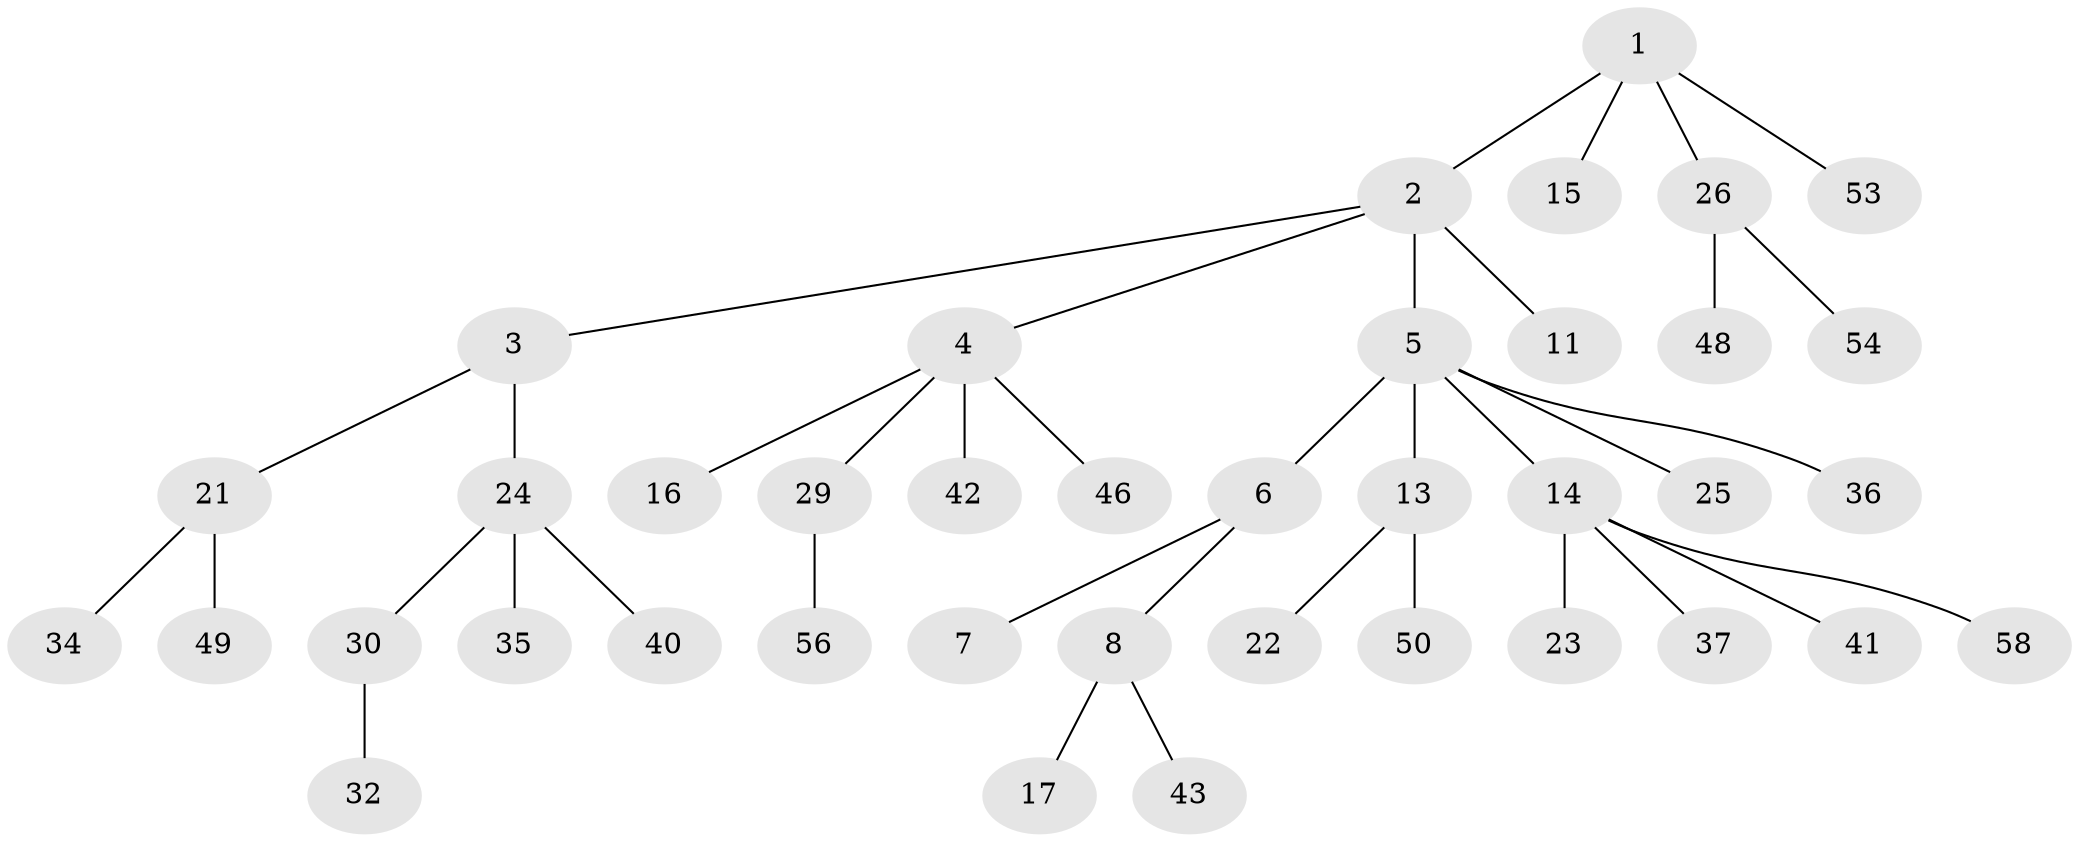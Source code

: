 // Generated by graph-tools (version 1.1) at 2025/52/02/27/25 19:52:11]
// undirected, 39 vertices, 38 edges
graph export_dot {
graph [start="1"]
  node [color=gray90,style=filled];
  1 [super="+12"];
  2 [super="+18"];
  3 [super="+9"];
  4 [super="+27"];
  5 [super="+10"];
  6 [super="+55"];
  7;
  8 [super="+33"];
  11;
  13 [super="+28"];
  14 [super="+19"];
  15;
  16 [super="+20"];
  17;
  21;
  22;
  23;
  24 [super="+31"];
  25;
  26 [super="+44"];
  29 [super="+39"];
  30 [super="+59"];
  32;
  34 [super="+45"];
  35 [super="+57"];
  36 [super="+38"];
  37;
  40 [super="+52"];
  41;
  42;
  43 [super="+47"];
  46;
  48;
  49 [super="+51"];
  50;
  53;
  54;
  56;
  58;
  1 -- 2;
  1 -- 15;
  1 -- 26;
  1 -- 53;
  2 -- 3;
  2 -- 4;
  2 -- 5;
  2 -- 11;
  3 -- 21;
  3 -- 24;
  4 -- 16;
  4 -- 42;
  4 -- 46;
  4 -- 29;
  5 -- 6;
  5 -- 13;
  5 -- 25;
  5 -- 36;
  5 -- 14;
  6 -- 7;
  6 -- 8;
  8 -- 17;
  8 -- 43;
  13 -- 22;
  13 -- 50;
  14 -- 58;
  14 -- 41;
  14 -- 37;
  14 -- 23;
  21 -- 34;
  21 -- 49;
  24 -- 30;
  24 -- 40;
  24 -- 35;
  26 -- 48;
  26 -- 54;
  29 -- 56;
  30 -- 32;
}
